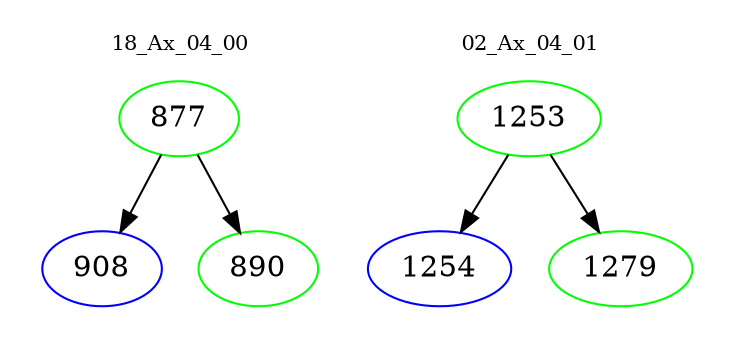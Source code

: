 digraph{
subgraph cluster_0 {
color = white
label = "18_Ax_04_00";
fontsize=10;
T0_877 [label="877", color="green"]
T0_877 -> T0_908 [color="black"]
T0_908 [label="908", color="blue"]
T0_877 -> T0_890 [color="black"]
T0_890 [label="890", color="green"]
}
subgraph cluster_1 {
color = white
label = "02_Ax_04_01";
fontsize=10;
T1_1253 [label="1253", color="green"]
T1_1253 -> T1_1254 [color="black"]
T1_1254 [label="1254", color="blue"]
T1_1253 -> T1_1279 [color="black"]
T1_1279 [label="1279", color="green"]
}
}
